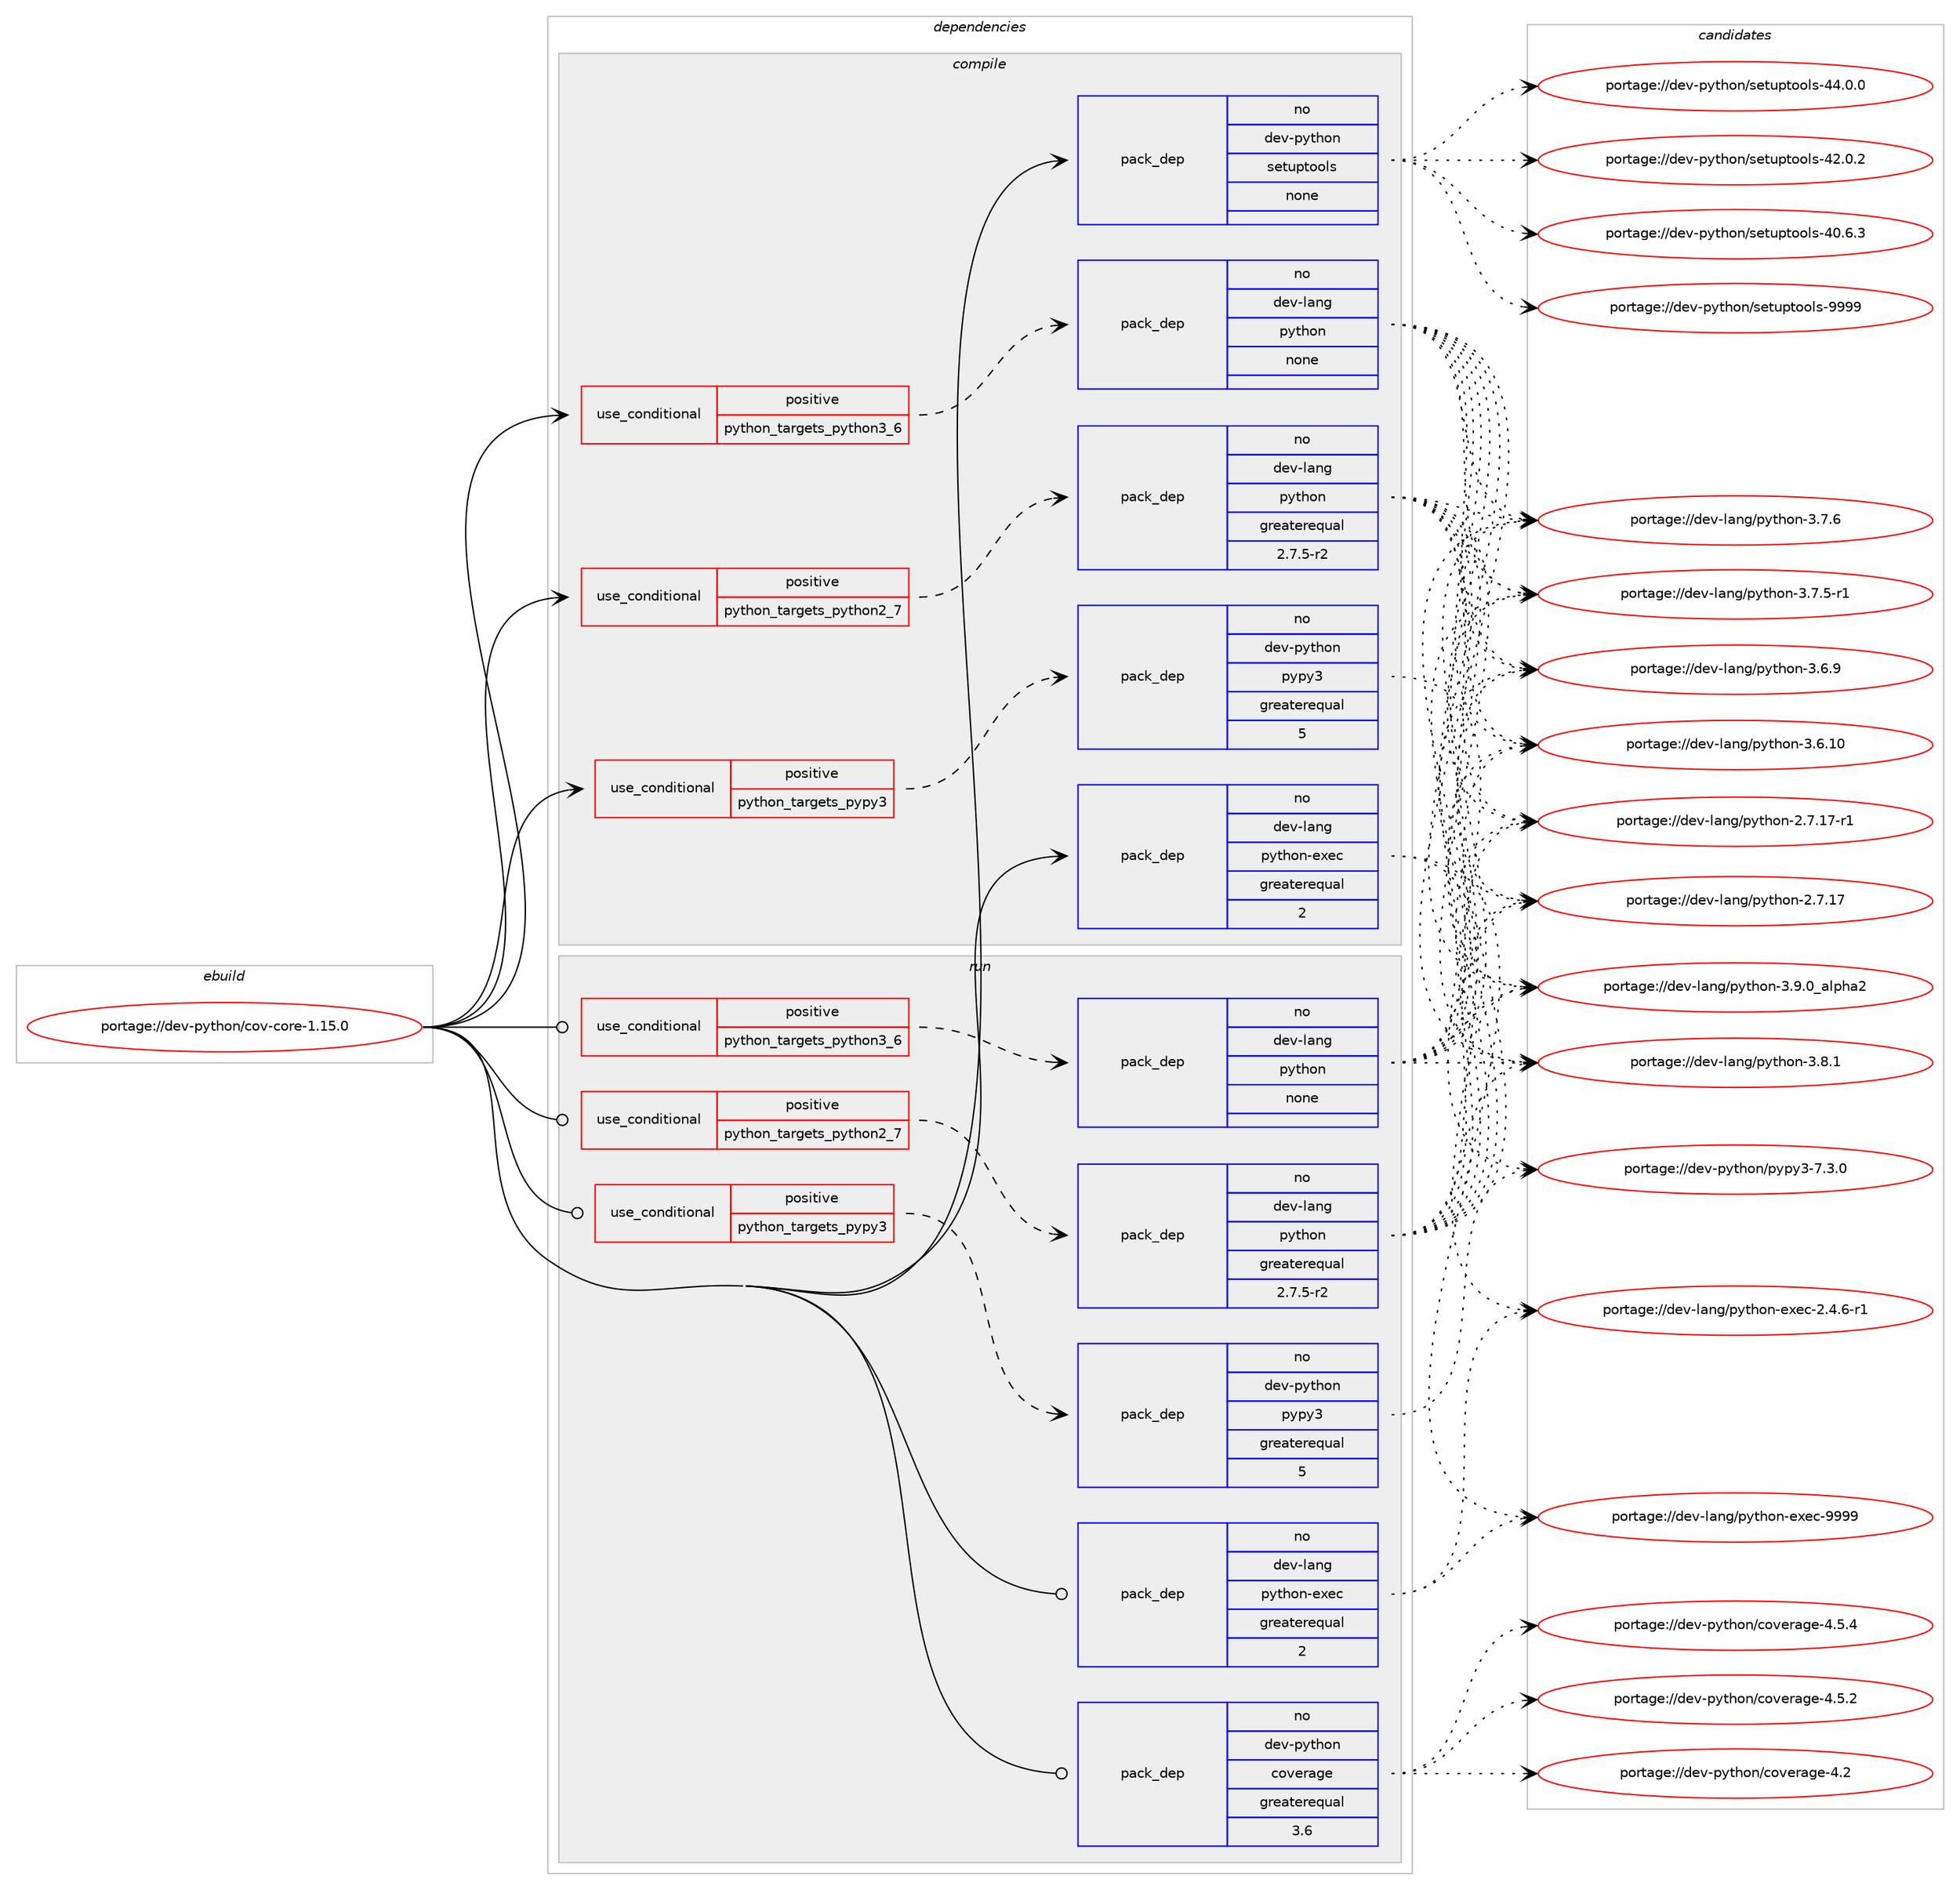 digraph prolog {

# *************
# Graph options
# *************

newrank=true;
concentrate=true;
compound=true;
graph [rankdir=LR,fontname=Helvetica,fontsize=10,ranksep=1.5];#, ranksep=2.5, nodesep=0.2];
edge  [arrowhead=vee];
node  [fontname=Helvetica,fontsize=10];

# **********
# The ebuild
# **********

subgraph cluster_leftcol {
color=gray;
label=<<i>ebuild</i>>;
id [label="portage://dev-python/cov-core-1.15.0", color=red, width=4, href="../dev-python/cov-core-1.15.0.svg"];
}

# ****************
# The dependencies
# ****************

subgraph cluster_midcol {
color=gray;
label=<<i>dependencies</i>>;
subgraph cluster_compile {
fillcolor="#eeeeee";
style=filled;
label=<<i>compile</i>>;
subgraph cond117374 {
dependency465915 [label=<<TABLE BORDER="0" CELLBORDER="1" CELLSPACING="0" CELLPADDING="4"><TR><TD ROWSPAN="3" CELLPADDING="10">use_conditional</TD></TR><TR><TD>positive</TD></TR><TR><TD>python_targets_pypy3</TD></TR></TABLE>>, shape=none, color=red];
subgraph pack343534 {
dependency465916 [label=<<TABLE BORDER="0" CELLBORDER="1" CELLSPACING="0" CELLPADDING="4" WIDTH="220"><TR><TD ROWSPAN="6" CELLPADDING="30">pack_dep</TD></TR><TR><TD WIDTH="110">no</TD></TR><TR><TD>dev-python</TD></TR><TR><TD>pypy3</TD></TR><TR><TD>greaterequal</TD></TR><TR><TD>5</TD></TR></TABLE>>, shape=none, color=blue];
}
dependency465915:e -> dependency465916:w [weight=20,style="dashed",arrowhead="vee"];
}
id:e -> dependency465915:w [weight=20,style="solid",arrowhead="vee"];
subgraph cond117375 {
dependency465917 [label=<<TABLE BORDER="0" CELLBORDER="1" CELLSPACING="0" CELLPADDING="4"><TR><TD ROWSPAN="3" CELLPADDING="10">use_conditional</TD></TR><TR><TD>positive</TD></TR><TR><TD>python_targets_python2_7</TD></TR></TABLE>>, shape=none, color=red];
subgraph pack343535 {
dependency465918 [label=<<TABLE BORDER="0" CELLBORDER="1" CELLSPACING="0" CELLPADDING="4" WIDTH="220"><TR><TD ROWSPAN="6" CELLPADDING="30">pack_dep</TD></TR><TR><TD WIDTH="110">no</TD></TR><TR><TD>dev-lang</TD></TR><TR><TD>python</TD></TR><TR><TD>greaterequal</TD></TR><TR><TD>2.7.5-r2</TD></TR></TABLE>>, shape=none, color=blue];
}
dependency465917:e -> dependency465918:w [weight=20,style="dashed",arrowhead="vee"];
}
id:e -> dependency465917:w [weight=20,style="solid",arrowhead="vee"];
subgraph cond117376 {
dependency465919 [label=<<TABLE BORDER="0" CELLBORDER="1" CELLSPACING="0" CELLPADDING="4"><TR><TD ROWSPAN="3" CELLPADDING="10">use_conditional</TD></TR><TR><TD>positive</TD></TR><TR><TD>python_targets_python3_6</TD></TR></TABLE>>, shape=none, color=red];
subgraph pack343536 {
dependency465920 [label=<<TABLE BORDER="0" CELLBORDER="1" CELLSPACING="0" CELLPADDING="4" WIDTH="220"><TR><TD ROWSPAN="6" CELLPADDING="30">pack_dep</TD></TR><TR><TD WIDTH="110">no</TD></TR><TR><TD>dev-lang</TD></TR><TR><TD>python</TD></TR><TR><TD>none</TD></TR><TR><TD></TD></TR></TABLE>>, shape=none, color=blue];
}
dependency465919:e -> dependency465920:w [weight=20,style="dashed",arrowhead="vee"];
}
id:e -> dependency465919:w [weight=20,style="solid",arrowhead="vee"];
subgraph pack343537 {
dependency465921 [label=<<TABLE BORDER="0" CELLBORDER="1" CELLSPACING="0" CELLPADDING="4" WIDTH="220"><TR><TD ROWSPAN="6" CELLPADDING="30">pack_dep</TD></TR><TR><TD WIDTH="110">no</TD></TR><TR><TD>dev-lang</TD></TR><TR><TD>python-exec</TD></TR><TR><TD>greaterequal</TD></TR><TR><TD>2</TD></TR></TABLE>>, shape=none, color=blue];
}
id:e -> dependency465921:w [weight=20,style="solid",arrowhead="vee"];
subgraph pack343538 {
dependency465922 [label=<<TABLE BORDER="0" CELLBORDER="1" CELLSPACING="0" CELLPADDING="4" WIDTH="220"><TR><TD ROWSPAN="6" CELLPADDING="30">pack_dep</TD></TR><TR><TD WIDTH="110">no</TD></TR><TR><TD>dev-python</TD></TR><TR><TD>setuptools</TD></TR><TR><TD>none</TD></TR><TR><TD></TD></TR></TABLE>>, shape=none, color=blue];
}
id:e -> dependency465922:w [weight=20,style="solid",arrowhead="vee"];
}
subgraph cluster_compileandrun {
fillcolor="#eeeeee";
style=filled;
label=<<i>compile and run</i>>;
}
subgraph cluster_run {
fillcolor="#eeeeee";
style=filled;
label=<<i>run</i>>;
subgraph cond117377 {
dependency465923 [label=<<TABLE BORDER="0" CELLBORDER="1" CELLSPACING="0" CELLPADDING="4"><TR><TD ROWSPAN="3" CELLPADDING="10">use_conditional</TD></TR><TR><TD>positive</TD></TR><TR><TD>python_targets_pypy3</TD></TR></TABLE>>, shape=none, color=red];
subgraph pack343539 {
dependency465924 [label=<<TABLE BORDER="0" CELLBORDER="1" CELLSPACING="0" CELLPADDING="4" WIDTH="220"><TR><TD ROWSPAN="6" CELLPADDING="30">pack_dep</TD></TR><TR><TD WIDTH="110">no</TD></TR><TR><TD>dev-python</TD></TR><TR><TD>pypy3</TD></TR><TR><TD>greaterequal</TD></TR><TR><TD>5</TD></TR></TABLE>>, shape=none, color=blue];
}
dependency465923:e -> dependency465924:w [weight=20,style="dashed",arrowhead="vee"];
}
id:e -> dependency465923:w [weight=20,style="solid",arrowhead="odot"];
subgraph cond117378 {
dependency465925 [label=<<TABLE BORDER="0" CELLBORDER="1" CELLSPACING="0" CELLPADDING="4"><TR><TD ROWSPAN="3" CELLPADDING="10">use_conditional</TD></TR><TR><TD>positive</TD></TR><TR><TD>python_targets_python2_7</TD></TR></TABLE>>, shape=none, color=red];
subgraph pack343540 {
dependency465926 [label=<<TABLE BORDER="0" CELLBORDER="1" CELLSPACING="0" CELLPADDING="4" WIDTH="220"><TR><TD ROWSPAN="6" CELLPADDING="30">pack_dep</TD></TR><TR><TD WIDTH="110">no</TD></TR><TR><TD>dev-lang</TD></TR><TR><TD>python</TD></TR><TR><TD>greaterequal</TD></TR><TR><TD>2.7.5-r2</TD></TR></TABLE>>, shape=none, color=blue];
}
dependency465925:e -> dependency465926:w [weight=20,style="dashed",arrowhead="vee"];
}
id:e -> dependency465925:w [weight=20,style="solid",arrowhead="odot"];
subgraph cond117379 {
dependency465927 [label=<<TABLE BORDER="0" CELLBORDER="1" CELLSPACING="0" CELLPADDING="4"><TR><TD ROWSPAN="3" CELLPADDING="10">use_conditional</TD></TR><TR><TD>positive</TD></TR><TR><TD>python_targets_python3_6</TD></TR></TABLE>>, shape=none, color=red];
subgraph pack343541 {
dependency465928 [label=<<TABLE BORDER="0" CELLBORDER="1" CELLSPACING="0" CELLPADDING="4" WIDTH="220"><TR><TD ROWSPAN="6" CELLPADDING="30">pack_dep</TD></TR><TR><TD WIDTH="110">no</TD></TR><TR><TD>dev-lang</TD></TR><TR><TD>python</TD></TR><TR><TD>none</TD></TR><TR><TD></TD></TR></TABLE>>, shape=none, color=blue];
}
dependency465927:e -> dependency465928:w [weight=20,style="dashed",arrowhead="vee"];
}
id:e -> dependency465927:w [weight=20,style="solid",arrowhead="odot"];
subgraph pack343542 {
dependency465929 [label=<<TABLE BORDER="0" CELLBORDER="1" CELLSPACING="0" CELLPADDING="4" WIDTH="220"><TR><TD ROWSPAN="6" CELLPADDING="30">pack_dep</TD></TR><TR><TD WIDTH="110">no</TD></TR><TR><TD>dev-lang</TD></TR><TR><TD>python-exec</TD></TR><TR><TD>greaterequal</TD></TR><TR><TD>2</TD></TR></TABLE>>, shape=none, color=blue];
}
id:e -> dependency465929:w [weight=20,style="solid",arrowhead="odot"];
subgraph pack343543 {
dependency465930 [label=<<TABLE BORDER="0" CELLBORDER="1" CELLSPACING="0" CELLPADDING="4" WIDTH="220"><TR><TD ROWSPAN="6" CELLPADDING="30">pack_dep</TD></TR><TR><TD WIDTH="110">no</TD></TR><TR><TD>dev-python</TD></TR><TR><TD>coverage</TD></TR><TR><TD>greaterequal</TD></TR><TR><TD>3.6</TD></TR></TABLE>>, shape=none, color=blue];
}
id:e -> dependency465930:w [weight=20,style="solid",arrowhead="odot"];
}
}

# **************
# The candidates
# **************

subgraph cluster_choices {
rank=same;
color=gray;
label=<<i>candidates</i>>;

subgraph choice343534 {
color=black;
nodesep=1;
choice100101118451121211161041111104711212111212151455546514648 [label="portage://dev-python/pypy3-7.3.0", color=red, width=4,href="../dev-python/pypy3-7.3.0.svg"];
dependency465916:e -> choice100101118451121211161041111104711212111212151455546514648:w [style=dotted,weight="100"];
}
subgraph choice343535 {
color=black;
nodesep=1;
choice10010111845108971101034711212111610411111045514657464895971081121049750 [label="portage://dev-lang/python-3.9.0_alpha2", color=red, width=4,href="../dev-lang/python-3.9.0_alpha2.svg"];
choice100101118451089711010347112121116104111110455146564649 [label="portage://dev-lang/python-3.8.1", color=red, width=4,href="../dev-lang/python-3.8.1.svg"];
choice100101118451089711010347112121116104111110455146554654 [label="portage://dev-lang/python-3.7.6", color=red, width=4,href="../dev-lang/python-3.7.6.svg"];
choice1001011184510897110103471121211161041111104551465546534511449 [label="portage://dev-lang/python-3.7.5-r1", color=red, width=4,href="../dev-lang/python-3.7.5-r1.svg"];
choice100101118451089711010347112121116104111110455146544657 [label="portage://dev-lang/python-3.6.9", color=red, width=4,href="../dev-lang/python-3.6.9.svg"];
choice10010111845108971101034711212111610411111045514654464948 [label="portage://dev-lang/python-3.6.10", color=red, width=4,href="../dev-lang/python-3.6.10.svg"];
choice100101118451089711010347112121116104111110455046554649554511449 [label="portage://dev-lang/python-2.7.17-r1", color=red, width=4,href="../dev-lang/python-2.7.17-r1.svg"];
choice10010111845108971101034711212111610411111045504655464955 [label="portage://dev-lang/python-2.7.17", color=red, width=4,href="../dev-lang/python-2.7.17.svg"];
dependency465918:e -> choice10010111845108971101034711212111610411111045514657464895971081121049750:w [style=dotted,weight="100"];
dependency465918:e -> choice100101118451089711010347112121116104111110455146564649:w [style=dotted,weight="100"];
dependency465918:e -> choice100101118451089711010347112121116104111110455146554654:w [style=dotted,weight="100"];
dependency465918:e -> choice1001011184510897110103471121211161041111104551465546534511449:w [style=dotted,weight="100"];
dependency465918:e -> choice100101118451089711010347112121116104111110455146544657:w [style=dotted,weight="100"];
dependency465918:e -> choice10010111845108971101034711212111610411111045514654464948:w [style=dotted,weight="100"];
dependency465918:e -> choice100101118451089711010347112121116104111110455046554649554511449:w [style=dotted,weight="100"];
dependency465918:e -> choice10010111845108971101034711212111610411111045504655464955:w [style=dotted,weight="100"];
}
subgraph choice343536 {
color=black;
nodesep=1;
choice10010111845108971101034711212111610411111045514657464895971081121049750 [label="portage://dev-lang/python-3.9.0_alpha2", color=red, width=4,href="../dev-lang/python-3.9.0_alpha2.svg"];
choice100101118451089711010347112121116104111110455146564649 [label="portage://dev-lang/python-3.8.1", color=red, width=4,href="../dev-lang/python-3.8.1.svg"];
choice100101118451089711010347112121116104111110455146554654 [label="portage://dev-lang/python-3.7.6", color=red, width=4,href="../dev-lang/python-3.7.6.svg"];
choice1001011184510897110103471121211161041111104551465546534511449 [label="portage://dev-lang/python-3.7.5-r1", color=red, width=4,href="../dev-lang/python-3.7.5-r1.svg"];
choice100101118451089711010347112121116104111110455146544657 [label="portage://dev-lang/python-3.6.9", color=red, width=4,href="../dev-lang/python-3.6.9.svg"];
choice10010111845108971101034711212111610411111045514654464948 [label="portage://dev-lang/python-3.6.10", color=red, width=4,href="../dev-lang/python-3.6.10.svg"];
choice100101118451089711010347112121116104111110455046554649554511449 [label="portage://dev-lang/python-2.7.17-r1", color=red, width=4,href="../dev-lang/python-2.7.17-r1.svg"];
choice10010111845108971101034711212111610411111045504655464955 [label="portage://dev-lang/python-2.7.17", color=red, width=4,href="../dev-lang/python-2.7.17.svg"];
dependency465920:e -> choice10010111845108971101034711212111610411111045514657464895971081121049750:w [style=dotted,weight="100"];
dependency465920:e -> choice100101118451089711010347112121116104111110455146564649:w [style=dotted,weight="100"];
dependency465920:e -> choice100101118451089711010347112121116104111110455146554654:w [style=dotted,weight="100"];
dependency465920:e -> choice1001011184510897110103471121211161041111104551465546534511449:w [style=dotted,weight="100"];
dependency465920:e -> choice100101118451089711010347112121116104111110455146544657:w [style=dotted,weight="100"];
dependency465920:e -> choice10010111845108971101034711212111610411111045514654464948:w [style=dotted,weight="100"];
dependency465920:e -> choice100101118451089711010347112121116104111110455046554649554511449:w [style=dotted,weight="100"];
dependency465920:e -> choice10010111845108971101034711212111610411111045504655464955:w [style=dotted,weight="100"];
}
subgraph choice343537 {
color=black;
nodesep=1;
choice10010111845108971101034711212111610411111045101120101994557575757 [label="portage://dev-lang/python-exec-9999", color=red, width=4,href="../dev-lang/python-exec-9999.svg"];
choice10010111845108971101034711212111610411111045101120101994550465246544511449 [label="portage://dev-lang/python-exec-2.4.6-r1", color=red, width=4,href="../dev-lang/python-exec-2.4.6-r1.svg"];
dependency465921:e -> choice10010111845108971101034711212111610411111045101120101994557575757:w [style=dotted,weight="100"];
dependency465921:e -> choice10010111845108971101034711212111610411111045101120101994550465246544511449:w [style=dotted,weight="100"];
}
subgraph choice343538 {
color=black;
nodesep=1;
choice10010111845112121116104111110471151011161171121161111111081154557575757 [label="portage://dev-python/setuptools-9999", color=red, width=4,href="../dev-python/setuptools-9999.svg"];
choice100101118451121211161041111104711510111611711211611111110811545525246484648 [label="portage://dev-python/setuptools-44.0.0", color=red, width=4,href="../dev-python/setuptools-44.0.0.svg"];
choice100101118451121211161041111104711510111611711211611111110811545525046484650 [label="portage://dev-python/setuptools-42.0.2", color=red, width=4,href="../dev-python/setuptools-42.0.2.svg"];
choice100101118451121211161041111104711510111611711211611111110811545524846544651 [label="portage://dev-python/setuptools-40.6.3", color=red, width=4,href="../dev-python/setuptools-40.6.3.svg"];
dependency465922:e -> choice10010111845112121116104111110471151011161171121161111111081154557575757:w [style=dotted,weight="100"];
dependency465922:e -> choice100101118451121211161041111104711510111611711211611111110811545525246484648:w [style=dotted,weight="100"];
dependency465922:e -> choice100101118451121211161041111104711510111611711211611111110811545525046484650:w [style=dotted,weight="100"];
dependency465922:e -> choice100101118451121211161041111104711510111611711211611111110811545524846544651:w [style=dotted,weight="100"];
}
subgraph choice343539 {
color=black;
nodesep=1;
choice100101118451121211161041111104711212111212151455546514648 [label="portage://dev-python/pypy3-7.3.0", color=red, width=4,href="../dev-python/pypy3-7.3.0.svg"];
dependency465924:e -> choice100101118451121211161041111104711212111212151455546514648:w [style=dotted,weight="100"];
}
subgraph choice343540 {
color=black;
nodesep=1;
choice10010111845108971101034711212111610411111045514657464895971081121049750 [label="portage://dev-lang/python-3.9.0_alpha2", color=red, width=4,href="../dev-lang/python-3.9.0_alpha2.svg"];
choice100101118451089711010347112121116104111110455146564649 [label="portage://dev-lang/python-3.8.1", color=red, width=4,href="../dev-lang/python-3.8.1.svg"];
choice100101118451089711010347112121116104111110455146554654 [label="portage://dev-lang/python-3.7.6", color=red, width=4,href="../dev-lang/python-3.7.6.svg"];
choice1001011184510897110103471121211161041111104551465546534511449 [label="portage://dev-lang/python-3.7.5-r1", color=red, width=4,href="../dev-lang/python-3.7.5-r1.svg"];
choice100101118451089711010347112121116104111110455146544657 [label="portage://dev-lang/python-3.6.9", color=red, width=4,href="../dev-lang/python-3.6.9.svg"];
choice10010111845108971101034711212111610411111045514654464948 [label="portage://dev-lang/python-3.6.10", color=red, width=4,href="../dev-lang/python-3.6.10.svg"];
choice100101118451089711010347112121116104111110455046554649554511449 [label="portage://dev-lang/python-2.7.17-r1", color=red, width=4,href="../dev-lang/python-2.7.17-r1.svg"];
choice10010111845108971101034711212111610411111045504655464955 [label="portage://dev-lang/python-2.7.17", color=red, width=4,href="../dev-lang/python-2.7.17.svg"];
dependency465926:e -> choice10010111845108971101034711212111610411111045514657464895971081121049750:w [style=dotted,weight="100"];
dependency465926:e -> choice100101118451089711010347112121116104111110455146564649:w [style=dotted,weight="100"];
dependency465926:e -> choice100101118451089711010347112121116104111110455146554654:w [style=dotted,weight="100"];
dependency465926:e -> choice1001011184510897110103471121211161041111104551465546534511449:w [style=dotted,weight="100"];
dependency465926:e -> choice100101118451089711010347112121116104111110455146544657:w [style=dotted,weight="100"];
dependency465926:e -> choice10010111845108971101034711212111610411111045514654464948:w [style=dotted,weight="100"];
dependency465926:e -> choice100101118451089711010347112121116104111110455046554649554511449:w [style=dotted,weight="100"];
dependency465926:e -> choice10010111845108971101034711212111610411111045504655464955:w [style=dotted,weight="100"];
}
subgraph choice343541 {
color=black;
nodesep=1;
choice10010111845108971101034711212111610411111045514657464895971081121049750 [label="portage://dev-lang/python-3.9.0_alpha2", color=red, width=4,href="../dev-lang/python-3.9.0_alpha2.svg"];
choice100101118451089711010347112121116104111110455146564649 [label="portage://dev-lang/python-3.8.1", color=red, width=4,href="../dev-lang/python-3.8.1.svg"];
choice100101118451089711010347112121116104111110455146554654 [label="portage://dev-lang/python-3.7.6", color=red, width=4,href="../dev-lang/python-3.7.6.svg"];
choice1001011184510897110103471121211161041111104551465546534511449 [label="portage://dev-lang/python-3.7.5-r1", color=red, width=4,href="../dev-lang/python-3.7.5-r1.svg"];
choice100101118451089711010347112121116104111110455146544657 [label="portage://dev-lang/python-3.6.9", color=red, width=4,href="../dev-lang/python-3.6.9.svg"];
choice10010111845108971101034711212111610411111045514654464948 [label="portage://dev-lang/python-3.6.10", color=red, width=4,href="../dev-lang/python-3.6.10.svg"];
choice100101118451089711010347112121116104111110455046554649554511449 [label="portage://dev-lang/python-2.7.17-r1", color=red, width=4,href="../dev-lang/python-2.7.17-r1.svg"];
choice10010111845108971101034711212111610411111045504655464955 [label="portage://dev-lang/python-2.7.17", color=red, width=4,href="../dev-lang/python-2.7.17.svg"];
dependency465928:e -> choice10010111845108971101034711212111610411111045514657464895971081121049750:w [style=dotted,weight="100"];
dependency465928:e -> choice100101118451089711010347112121116104111110455146564649:w [style=dotted,weight="100"];
dependency465928:e -> choice100101118451089711010347112121116104111110455146554654:w [style=dotted,weight="100"];
dependency465928:e -> choice1001011184510897110103471121211161041111104551465546534511449:w [style=dotted,weight="100"];
dependency465928:e -> choice100101118451089711010347112121116104111110455146544657:w [style=dotted,weight="100"];
dependency465928:e -> choice10010111845108971101034711212111610411111045514654464948:w [style=dotted,weight="100"];
dependency465928:e -> choice100101118451089711010347112121116104111110455046554649554511449:w [style=dotted,weight="100"];
dependency465928:e -> choice10010111845108971101034711212111610411111045504655464955:w [style=dotted,weight="100"];
}
subgraph choice343542 {
color=black;
nodesep=1;
choice10010111845108971101034711212111610411111045101120101994557575757 [label="portage://dev-lang/python-exec-9999", color=red, width=4,href="../dev-lang/python-exec-9999.svg"];
choice10010111845108971101034711212111610411111045101120101994550465246544511449 [label="portage://dev-lang/python-exec-2.4.6-r1", color=red, width=4,href="../dev-lang/python-exec-2.4.6-r1.svg"];
dependency465929:e -> choice10010111845108971101034711212111610411111045101120101994557575757:w [style=dotted,weight="100"];
dependency465929:e -> choice10010111845108971101034711212111610411111045101120101994550465246544511449:w [style=dotted,weight="100"];
}
subgraph choice343543 {
color=black;
nodesep=1;
choice10010111845112121116104111110479911111810111497103101455246534652 [label="portage://dev-python/coverage-4.5.4", color=red, width=4,href="../dev-python/coverage-4.5.4.svg"];
choice10010111845112121116104111110479911111810111497103101455246534650 [label="portage://dev-python/coverage-4.5.2", color=red, width=4,href="../dev-python/coverage-4.5.2.svg"];
choice1001011184511212111610411111047991111181011149710310145524650 [label="portage://dev-python/coverage-4.2", color=red, width=4,href="../dev-python/coverage-4.2.svg"];
dependency465930:e -> choice10010111845112121116104111110479911111810111497103101455246534652:w [style=dotted,weight="100"];
dependency465930:e -> choice10010111845112121116104111110479911111810111497103101455246534650:w [style=dotted,weight="100"];
dependency465930:e -> choice1001011184511212111610411111047991111181011149710310145524650:w [style=dotted,weight="100"];
}
}

}
